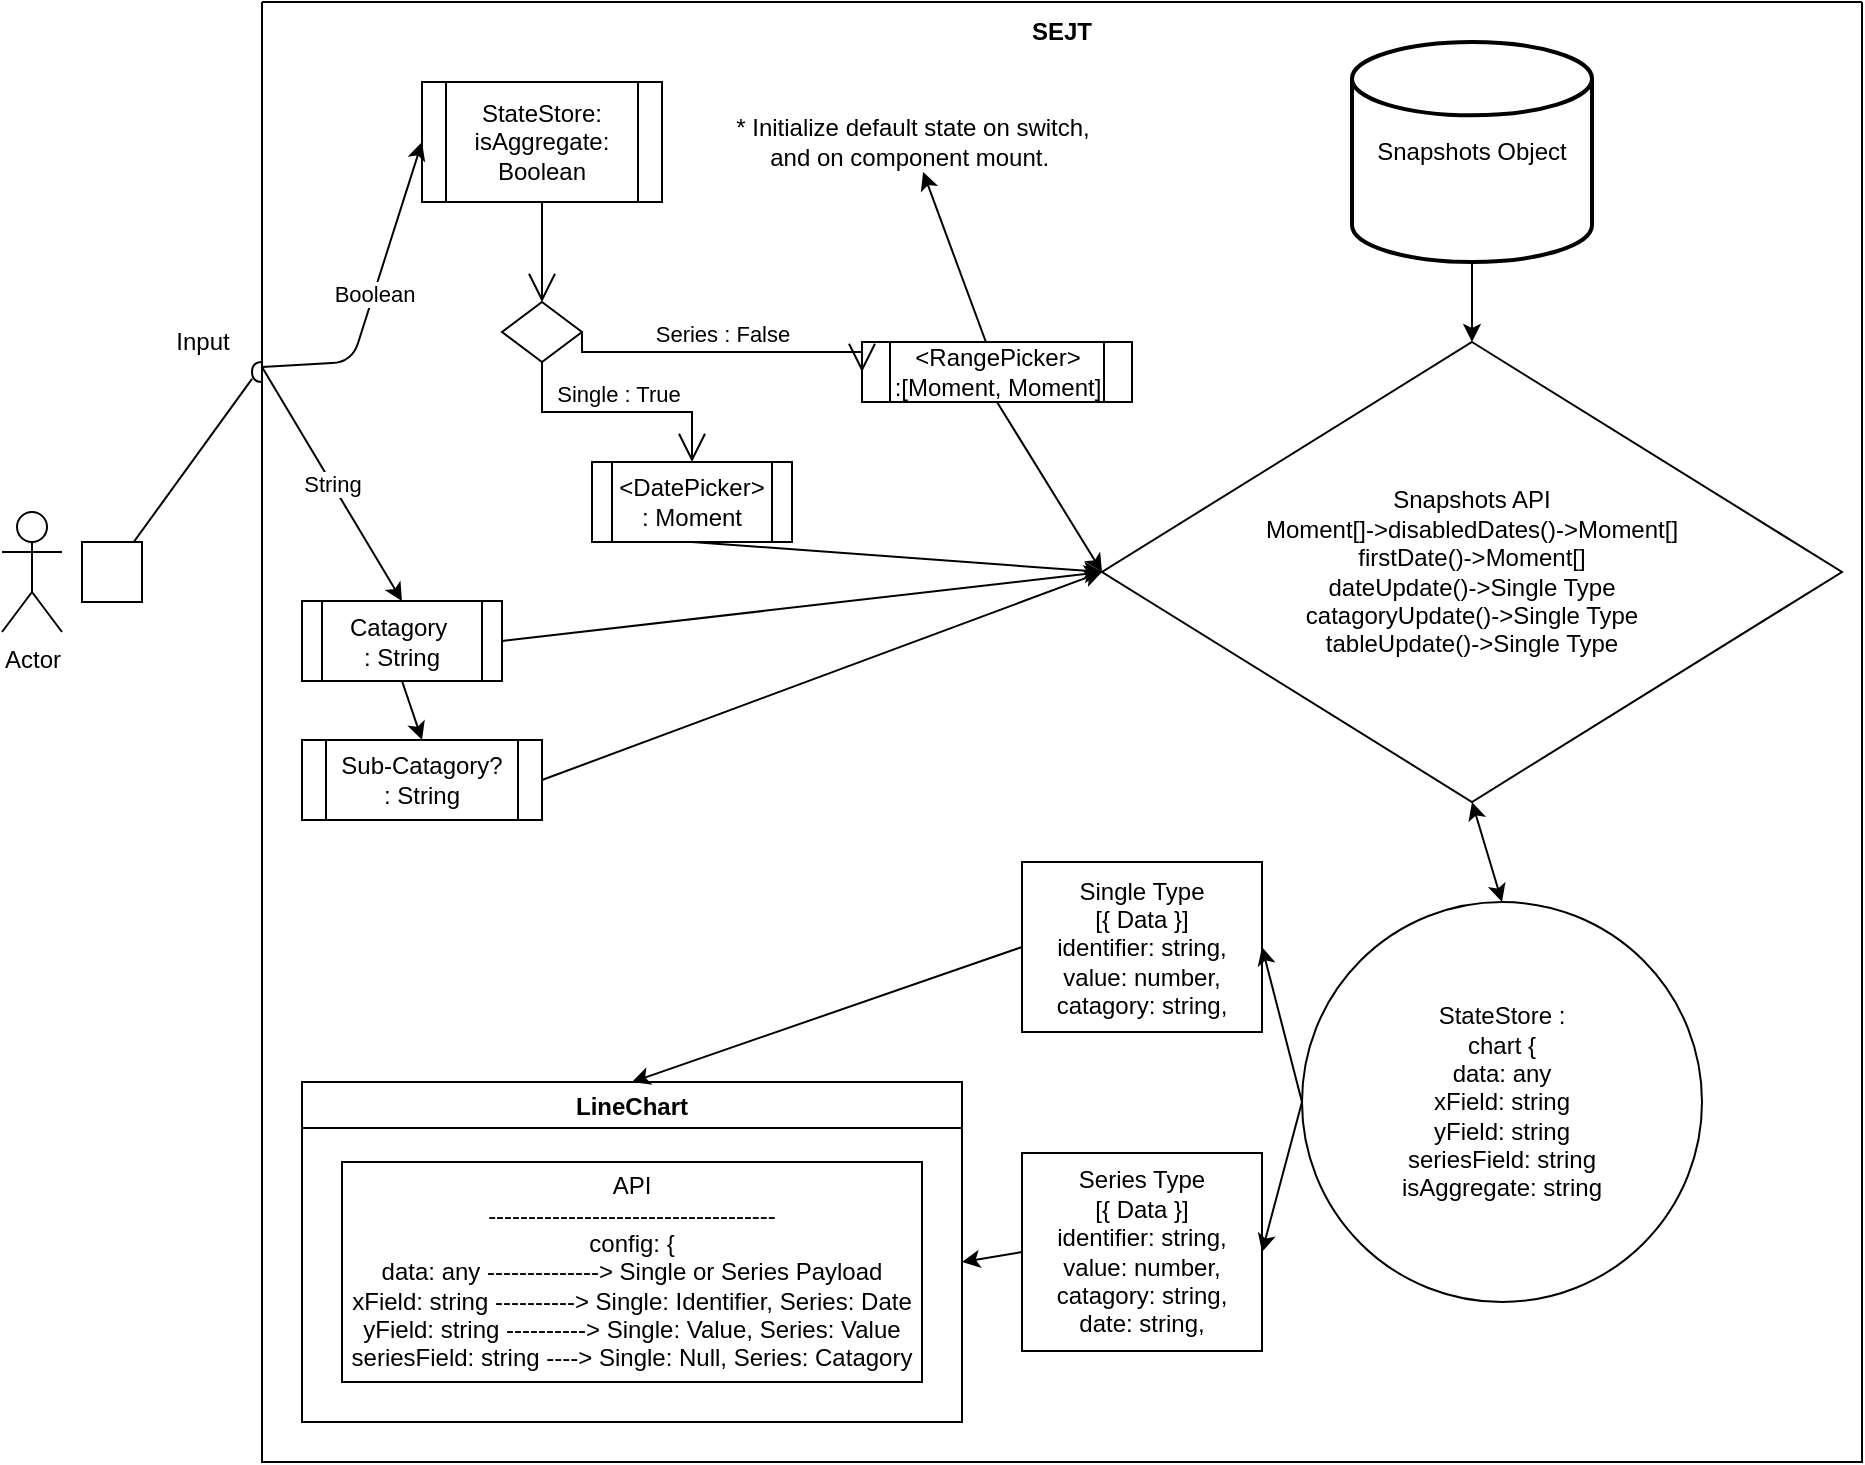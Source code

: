 <mxfile>
    <diagram id="h1aa0ShlFibolPkug65y" name="Page-1">
        <mxGraphModel dx="1369" dy="1452" grid="1" gridSize="10" guides="1" tooltips="1" connect="1" arrows="1" fold="1" page="1" pageScale="1" pageWidth="1200" pageHeight="1920" math="0" shadow="0">
            <root>
                <mxCell id="0"/>
                <mxCell id="1" parent="0"/>
                <mxCell id="25" value="Actor" style="shape=umlActor;verticalLabelPosition=bottom;verticalAlign=top;html=1;outlineConnect=0;" vertex="1" parent="1">
                    <mxGeometry x="10" y="265" width="30" height="60" as="geometry"/>
                </mxCell>
                <mxCell id="26" value="" style="html=1;rounded=0;" vertex="1" parent="1">
                    <mxGeometry x="50" y="280" width="30" height="30" as="geometry"/>
                </mxCell>
                <mxCell id="27" value="" style="endArrow=none;html=1;rounded=0;align=center;verticalAlign=top;endFill=0;labelBackgroundColor=none;endSize=2;" edge="1" source="26" target="28" parent="1">
                    <mxGeometry relative="1" as="geometry"/>
                </mxCell>
                <mxCell id="28" value="" style="shape=requiredInterface;html=1;fontSize=11;align=center;fillColor=none;points=[];aspect=fixed;resizable=0;verticalAlign=bottom;labelPosition=center;verticalLabelPosition=top;flipH=1;" vertex="1" parent="1">
                    <mxGeometry x="135" y="190" width="5" height="10" as="geometry"/>
                </mxCell>
                <mxCell id="29" value="&#10;&#10;SEJT" style="swimlane;startSize=0;" vertex="1" parent="1">
                    <mxGeometry x="140" y="10" width="800" height="730" as="geometry">
                        <mxRectangle x="240" y="470" width="60" height="50" as="alternateBounds"/>
                    </mxGeometry>
                </mxCell>
                <mxCell id="48" value="" style="edgeStyle=none;html=1;" edge="1" parent="29" source="42" target="47">
                    <mxGeometry relative="1" as="geometry"/>
                </mxCell>
                <mxCell id="42" value="&amp;lt;RangePicker&amp;gt;&lt;br&gt;:[Moment, Moment]" style="shape=process;whiteSpace=wrap;html=1;backgroundOutline=1;" vertex="1" parent="29">
                    <mxGeometry x="300" y="170" width="135" height="30" as="geometry"/>
                </mxCell>
                <mxCell id="43" value="&amp;lt;DatePicker&amp;gt;&lt;br&gt;: Moment" style="shape=process;whiteSpace=wrap;html=1;backgroundOutline=1;" vertex="1" parent="29">
                    <mxGeometry x="165" y="230" width="100" height="40" as="geometry"/>
                </mxCell>
                <mxCell id="44" value="StateStore: isAggregate: Boolean" style="shape=process;whiteSpace=wrap;html=1;backgroundOutline=1;" vertex="1" parent="29">
                    <mxGeometry x="80" y="40" width="120" height="60" as="geometry"/>
                </mxCell>
                <mxCell id="18" value="" style="shape=rhombus;html=1;verticalLabelPosition=bottom;verticalAlignment=top;" vertex="1" parent="29">
                    <mxGeometry x="120" y="150" width="40" height="30" as="geometry"/>
                </mxCell>
                <mxCell id="19" value="" style="edgeStyle=elbowEdgeStyle;html=1;elbow=horizontal;align=right;verticalAlign=bottom;endArrow=none;rounded=0;labelBackgroundColor=none;startArrow=open;startSize=12;" edge="1" source="18" parent="29">
                    <mxGeometry relative="1" as="geometry">
                        <mxPoint x="140" y="100" as="targetPoint"/>
                    </mxGeometry>
                </mxCell>
                <mxCell id="20" value="Series : False" style="edgeStyle=elbowEdgeStyle;html=1;elbow=vertical;verticalAlign=bottom;endArrow=open;rounded=0;labelBackgroundColor=none;endSize=12;exitX=1;exitY=0.5;exitDx=0;exitDy=0;entryX=0;entryY=0.5;entryDx=0;entryDy=0;" edge="1" source="18" parent="29" target="42">
                    <mxGeometry relative="1" as="geometry">
                        <mxPoint x="240" y="160" as="targetPoint"/>
                    </mxGeometry>
                </mxCell>
                <mxCell id="21" value="Single : True" style="edgeStyle=elbowEdgeStyle;html=1;elbow=vertical;verticalAlign=bottom;endArrow=open;rounded=0;labelBackgroundColor=none;endSize=12;exitX=0.5;exitY=1;exitDx=0;exitDy=0;entryX=0.5;entryY=0;entryDx=0;entryDy=0;" edge="1" source="18" parent="29" target="43">
                    <mxGeometry relative="1" as="geometry">
                        <mxPoint x="40" y="150" as="targetPoint"/>
                    </mxGeometry>
                </mxCell>
                <mxCell id="47" value="* Initialize default state on switch,&lt;br&gt;and on component mount.&amp;nbsp;" style="text;html=1;align=center;verticalAlign=middle;resizable=0;points=[];autosize=1;strokeColor=none;fillColor=none;" vertex="1" parent="29">
                    <mxGeometry x="230" y="55" width="190" height="30" as="geometry"/>
                </mxCell>
                <mxCell id="51" value="Boolean" style="endArrow=classic;html=1;exitX=0;exitY=0.25;exitDx=0;exitDy=0;entryX=0;entryY=0.5;entryDx=0;entryDy=0;" edge="1" parent="29" source="29" target="44">
                    <mxGeometry relative="1" as="geometry">
                        <mxPoint x="225" y="230" as="sourcePoint"/>
                        <mxPoint x="325" y="230" as="targetPoint"/>
                        <Array as="points">
                            <mxPoint x="45" y="180"/>
                        </Array>
                    </mxGeometry>
                </mxCell>
                <mxCell id="53" value="String" style="endArrow=classic;html=1;entryX=0.5;entryY=0;entryDx=0;entryDy=0;exitX=0;exitY=0.25;exitDx=0;exitDy=0;" edge="1" parent="29" source="29" target="56">
                    <mxGeometry width="50" height="50" relative="1" as="geometry">
                        <mxPoint y="280" as="sourcePoint"/>
                        <mxPoint x="80" y="335" as="targetPoint"/>
                    </mxGeometry>
                </mxCell>
                <mxCell id="55" value="Sub-Catagory?&lt;br&gt;: String" style="shape=process;whiteSpace=wrap;html=1;backgroundOutline=1;" vertex="1" parent="29">
                    <mxGeometry x="20" y="369" width="120" height="40" as="geometry"/>
                </mxCell>
                <mxCell id="56" value="Catagory&amp;nbsp;&lt;br&gt;: String" style="shape=process;whiteSpace=wrap;html=1;backgroundOutline=1;" vertex="1" parent="29">
                    <mxGeometry x="20" y="299.5" width="100" height="40" as="geometry"/>
                </mxCell>
                <mxCell id="58" value="" style="endArrow=classic;html=1;exitX=0.5;exitY=1;exitDx=0;exitDy=0;entryX=0.5;entryY=0;entryDx=0;entryDy=0;" edge="1" parent="29" source="56" target="55">
                    <mxGeometry width="50" height="50" relative="1" as="geometry">
                        <mxPoint x="250" y="430" as="sourcePoint"/>
                        <mxPoint x="300" y="380" as="targetPoint"/>
                    </mxGeometry>
                </mxCell>
                <mxCell id="59" value="Single Type&lt;br&gt;[{ Data }]&lt;br&gt;identifier: string,&lt;br&gt;value: number,&lt;br&gt;catagory: string," style="rounded=0;whiteSpace=wrap;html=1;" vertex="1" parent="29">
                    <mxGeometry x="380" y="430" width="120" height="85" as="geometry"/>
                </mxCell>
                <mxCell id="62" value="Series Type&lt;br&gt;[{ Data }]&lt;br&gt;identifier: string,&lt;br&gt;value: number,&lt;br&gt;catagory: string,&lt;br&gt;date: string," style="rounded=0;whiteSpace=wrap;html=1;" vertex="1" parent="29">
                    <mxGeometry x="380" y="575.5" width="120" height="99" as="geometry"/>
                </mxCell>
                <mxCell id="2" value="LineChart" style="swimlane;" vertex="1" parent="29">
                    <mxGeometry x="20" y="540" width="330" height="170" as="geometry"/>
                </mxCell>
                <mxCell id="3" value="API&lt;br&gt;------------------------------------&lt;br&gt;config: {&lt;br&gt;data: any --------------&amp;gt; Single or Series Payload&lt;br&gt;xField: string ----------&amp;gt; Single: Identifier, Series: Date&lt;br&gt;yField: string ----------&amp;gt; Single: Value, Series: Value&lt;br&gt;seriesField: string ----&amp;gt; Single: Null, Series: Catagory" style="rounded=0;whiteSpace=wrap;html=1;align=center;" vertex="1" parent="2">
                    <mxGeometry x="20" y="40" width="290" height="110" as="geometry"/>
                </mxCell>
                <mxCell id="73" value="Snapshots Object" style="strokeWidth=2;html=1;shape=mxgraph.flowchart.database;whiteSpace=wrap;" vertex="1" parent="29">
                    <mxGeometry x="545" y="20" width="120" height="110" as="geometry"/>
                </mxCell>
                <mxCell id="79" value="StateStore :&lt;br&gt;chart {&lt;br&gt;data: any&lt;br&gt;xField: string&lt;br&gt;yField: string&lt;br&gt;seriesField: string&lt;br&gt;isAggregate: string" style="ellipse;whiteSpace=wrap;html=1;fontSize=12;" vertex="1" parent="29">
                    <mxGeometry x="520" y="450" width="200" height="200" as="geometry"/>
                </mxCell>
                <mxCell id="80" value="Snapshots API&lt;br&gt;Moment[]-&amp;gt;disabledDates()-&amp;gt;Moment[]&lt;br&gt;firstDate()-&amp;gt;Moment[]&lt;br&gt;dateUpdate()-&amp;gt;Single Type&lt;br&gt;catagoryUpdate()-&amp;gt;Single Type&lt;br&gt;tableUpdate()-&amp;gt;Single Type" style="rhombus;whiteSpace=wrap;html=1;fontSize=12;" vertex="1" parent="29">
                    <mxGeometry x="420" y="170" width="370" height="230" as="geometry"/>
                </mxCell>
                <mxCell id="83" value="" style="endArrow=classic;html=1;fontSize=12;exitX=0.5;exitY=1;exitDx=0;exitDy=0;entryX=0;entryY=0.5;entryDx=0;entryDy=0;" edge="1" parent="29" source="43" target="80">
                    <mxGeometry width="50" height="50" relative="1" as="geometry">
                        <mxPoint x="280" y="290" as="sourcePoint"/>
                        <mxPoint x="330" y="240" as="targetPoint"/>
                    </mxGeometry>
                </mxCell>
                <mxCell id="84" value="" style="endArrow=classic;html=1;fontSize=12;exitX=0.5;exitY=1;exitDx=0;exitDy=0;entryX=0;entryY=0.5;entryDx=0;entryDy=0;" edge="1" parent="29" source="42" target="80">
                    <mxGeometry width="50" height="50" relative="1" as="geometry">
                        <mxPoint x="280" y="290" as="sourcePoint"/>
                        <mxPoint x="330" y="240" as="targetPoint"/>
                    </mxGeometry>
                </mxCell>
                <mxCell id="85" value="" style="endArrow=classic;html=1;fontSize=12;exitX=1;exitY=0.5;exitDx=0;exitDy=0;entryX=0;entryY=0.5;entryDx=0;entryDy=0;" edge="1" parent="29" source="56" target="80">
                    <mxGeometry width="50" height="50" relative="1" as="geometry">
                        <mxPoint x="280" y="290" as="sourcePoint"/>
                        <mxPoint x="330" y="240" as="targetPoint"/>
                    </mxGeometry>
                </mxCell>
                <mxCell id="86" value="" style="endArrow=classic;html=1;fontSize=12;exitX=1;exitY=0.5;exitDx=0;exitDy=0;entryX=0;entryY=0.5;entryDx=0;entryDy=0;" edge="1" parent="29" source="55" target="80">
                    <mxGeometry width="50" height="50" relative="1" as="geometry">
                        <mxPoint x="280" y="290" as="sourcePoint"/>
                        <mxPoint x="330" y="240" as="targetPoint"/>
                    </mxGeometry>
                </mxCell>
                <mxCell id="87" value="" style="endArrow=classic;startArrow=classic;html=1;fontSize=12;entryX=0.5;entryY=1;entryDx=0;entryDy=0;exitX=0.5;exitY=0;exitDx=0;exitDy=0;" edge="1" parent="29" source="79" target="80">
                    <mxGeometry width="50" height="50" relative="1" as="geometry">
                        <mxPoint x="280" y="290" as="sourcePoint"/>
                        <mxPoint x="330" y="240" as="targetPoint"/>
                        <Array as="points"/>
                    </mxGeometry>
                </mxCell>
                <mxCell id="88" value="" style="endArrow=classic;html=1;fontSize=12;exitX=0;exitY=0.5;exitDx=0;exitDy=0;entryX=1;entryY=0.5;entryDx=0;entryDy=0;" edge="1" parent="29" source="79" target="59">
                    <mxGeometry width="50" height="50" relative="1" as="geometry">
                        <mxPoint x="280" y="290" as="sourcePoint"/>
                        <mxPoint x="330" y="240" as="targetPoint"/>
                    </mxGeometry>
                </mxCell>
                <mxCell id="89" value="" style="endArrow=classic;html=1;fontSize=12;exitX=0;exitY=0.5;exitDx=0;exitDy=0;entryX=1;entryY=0.5;entryDx=0;entryDy=0;" edge="1" parent="29" source="79" target="62">
                    <mxGeometry width="50" height="50" relative="1" as="geometry">
                        <mxPoint x="280" y="290" as="sourcePoint"/>
                        <mxPoint x="330" y="240" as="targetPoint"/>
                    </mxGeometry>
                </mxCell>
                <mxCell id="90" value="" style="endArrow=classic;html=1;fontSize=12;exitX=0;exitY=0.5;exitDx=0;exitDy=0;entryX=0.5;entryY=0;entryDx=0;entryDy=0;" edge="1" parent="29" source="59" target="2">
                    <mxGeometry width="50" height="50" relative="1" as="geometry">
                        <mxPoint x="280" y="290" as="sourcePoint"/>
                        <mxPoint x="330" y="240" as="targetPoint"/>
                    </mxGeometry>
                </mxCell>
                <mxCell id="92" value="" style="endArrow=classic;html=1;fontSize=12;exitX=0.5;exitY=1;exitDx=0;exitDy=0;exitPerimeter=0;" edge="1" parent="29" source="73" target="80">
                    <mxGeometry width="50" height="50" relative="1" as="geometry">
                        <mxPoint x="280" y="290" as="sourcePoint"/>
                        <mxPoint x="330" y="240" as="targetPoint"/>
                    </mxGeometry>
                </mxCell>
                <mxCell id="75" value="Input" style="text;html=1;align=center;verticalAlign=middle;resizable=0;points=[];autosize=1;strokeColor=none;fillColor=none;" vertex="1" parent="1">
                    <mxGeometry x="90" y="170" width="40" height="20" as="geometry"/>
                </mxCell>
                <mxCell id="91" value="" style="endArrow=classic;html=1;fontSize=12;exitX=0;exitY=0.5;exitDx=0;exitDy=0;" edge="1" parent="1" source="62">
                    <mxGeometry width="50" height="50" relative="1" as="geometry">
                        <mxPoint x="420" y="300" as="sourcePoint"/>
                        <mxPoint x="490" y="640" as="targetPoint"/>
                    </mxGeometry>
                </mxCell>
            </root>
        </mxGraphModel>
    </diagram>
</mxfile>